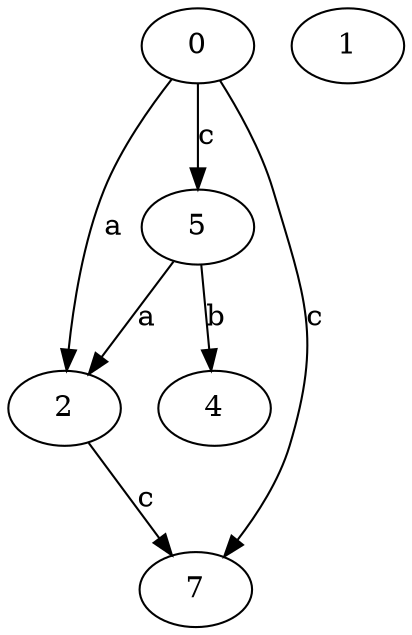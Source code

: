 strict digraph  {
0;
1;
2;
4;
5;
7;
0 -> 2  [label=a];
0 -> 5  [label=c];
0 -> 7  [label=c];
2 -> 7  [label=c];
5 -> 2  [label=a];
5 -> 4  [label=b];
}
